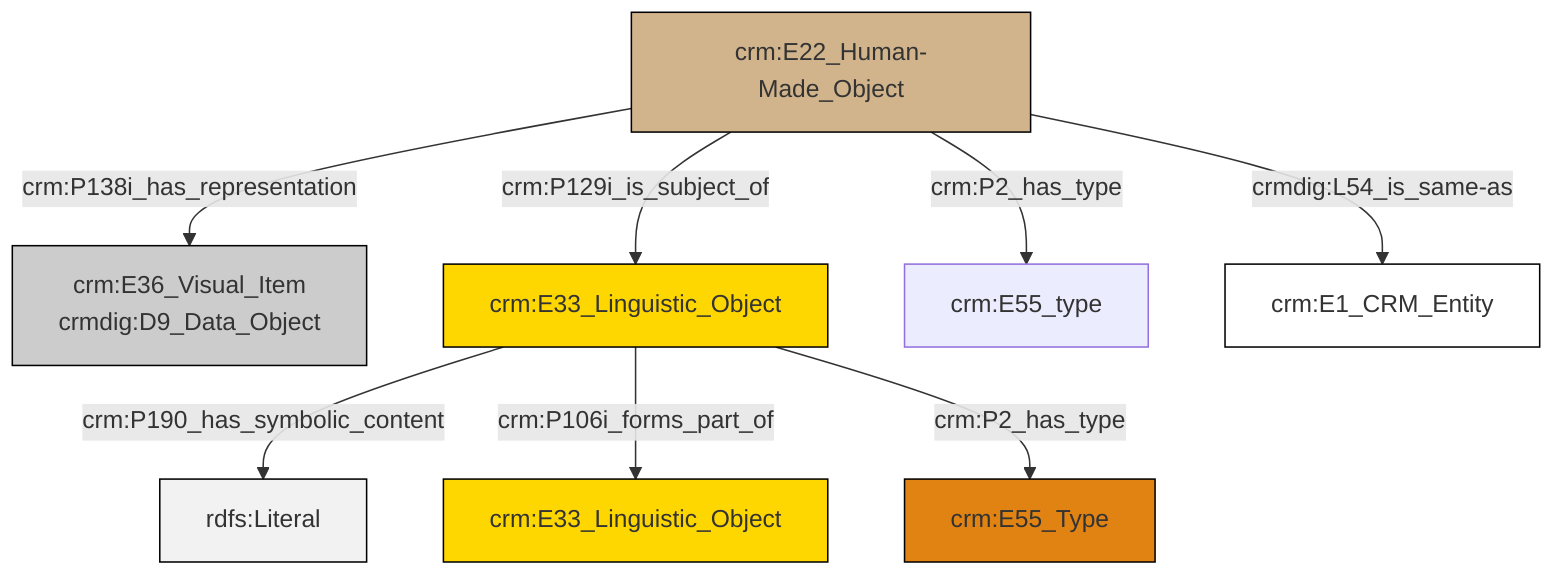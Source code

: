 graph TD
classDef Literal fill:#f2f2f2,stroke:#000000;
classDef CRM_Entity fill:#FFFFFF,stroke:#000000;
classDef Temporal_Entity fill:#00C9E6, stroke:#000000;
classDef Type fill:#E18312, stroke:#000000;
classDef Time-Span fill:#2C9C91, stroke:#000000;
classDef Appellation fill:#FFEB7F, stroke:#000000;
classDef Place fill:#008836, stroke:#000000;
classDef Persistent_Item fill:#B266B2, stroke:#000000;
classDef Conceptual_Object fill:#FFD700, stroke:#000000;
classDef Physical_Thing fill:#D2B48C, stroke:#000000;
classDef Actor fill:#f58aad, stroke:#000000;
classDef PC_Classes fill:#4ce600, stroke:#000000;
classDef Multi fill:#cccccc,stroke:#000000;

6["crm:E22_Human-Made_Object"]:::Physical_Thing -->|crm:P138i_has_representation| 2["crm:E36_Visual_Item<br>crmdig:D9_Data_Object"]:::Multi
7["crm:E33_Linguistic_Object"]:::Conceptual_Object -->|crm:P190_has_symbolic_content| 8[rdfs:Literal]:::Literal
7["crm:E33_Linguistic_Object"]:::Conceptual_Object -->|crm:P106i_forms_part_of| 0["crm:E33_Linguistic_Object"]:::Conceptual_Object
7["crm:E33_Linguistic_Object"]:::Conceptual_Object -->|crm:P2_has_type| 4["crm:E55_Type"]:::Type
6["crm:E22_Human-Made_Object"]:::Physical_Thing -->|crm:P2_has_type| 9["crm:E55_type"]:::Default
6["crm:E22_Human-Made_Object"]:::Physical_Thing -->|crm:P129i_is_subject_of| 7["crm:E33_Linguistic_Object"]:::Conceptual_Object
6["crm:E22_Human-Made_Object"]:::Physical_Thing -->|crmdig:L54_is_same-as| 14["crm:E1_CRM_Entity"]:::CRM_Entity